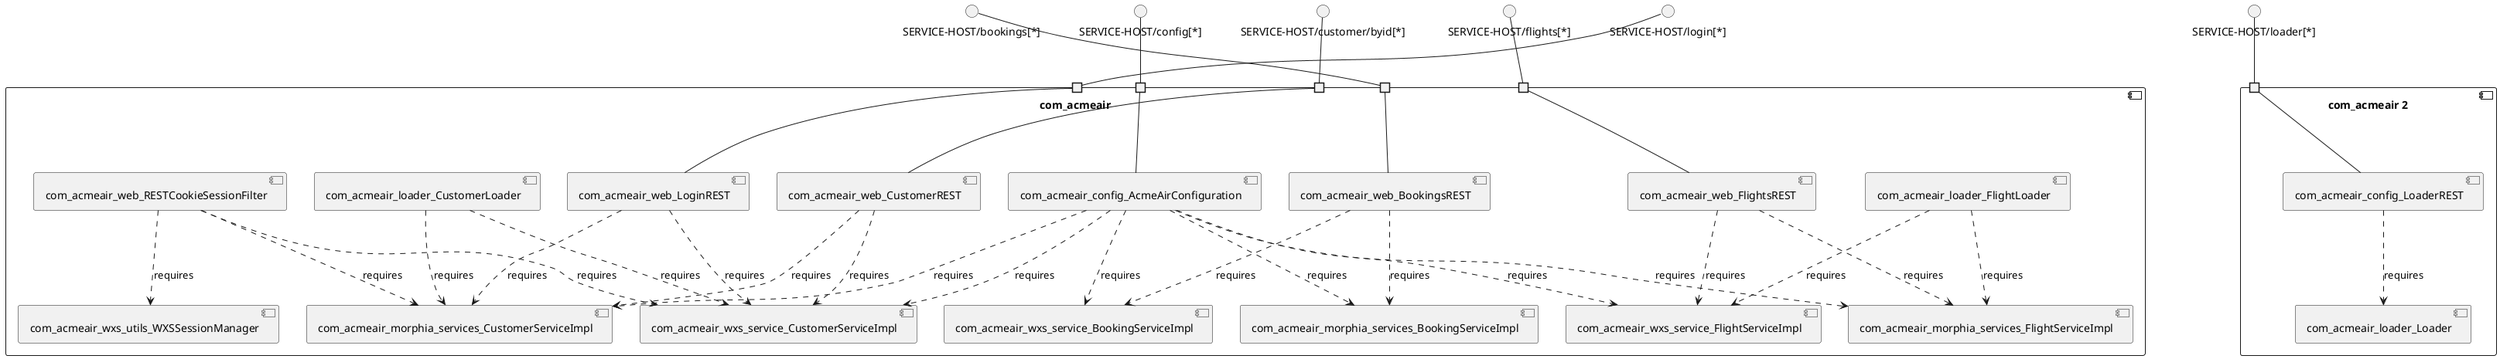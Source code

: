 @startuml
skinparam fixCircleLabelOverlapping true
skinparam componentStyle uml2
component "com_acmeair\n\n\n\n\n\n" {
[com_acmeair_morphia_services_FlightServiceImpl]
[com_acmeair_wxs_utils_WXSSessionManager]
[com_acmeair_web_LoginREST]
[com_acmeair_loader_FlightLoader]
[com_acmeair_wxs_service_FlightServiceImpl]
[com_acmeair_web_CustomerREST]
[com_acmeair_web_BookingsREST]
[com_acmeair_web_FlightsREST]
[com_acmeair_morphia_services_BookingServiceImpl]
[com_acmeair_wxs_service_BookingServiceImpl]
[com_acmeair_loader_CustomerLoader]
[com_acmeair_morphia_services_CustomerServiceImpl]
[com_acmeair_config_AcmeAirConfiguration]
[com_acmeair_wxs_service_CustomerServiceImpl]
[com_acmeair_web_RESTCookieSessionFilter]
portin " " as com_acmeair_requires_SERVICE_HOST_login_
portin " " as com_acmeair_requires_SERVICE_HOST_config_
portin " " as com_acmeair_requires_SERVICE_HOST_customer_byid_
portin " " as com_acmeair_requires_SERVICE_HOST_bookings_
portin " " as com_acmeair_requires_SERVICE_HOST_flights_
[com_acmeair_web_FlightsREST]..>[com_acmeair_morphia_services_FlightServiceImpl] : requires
[com_acmeair_web_BookingsREST]..>[com_acmeair_morphia_services_BookingServiceImpl] : requires
[com_acmeair_loader_CustomerLoader]..>[com_acmeair_wxs_service_CustomerServiceImpl] : requires
[com_acmeair_web_LoginREST]..>[com_acmeair_morphia_services_CustomerServiceImpl] : requires
[com_acmeair_loader_CustomerLoader]..>[com_acmeair_morphia_services_CustomerServiceImpl] : requires
[com_acmeair_config_AcmeAirConfiguration]..>[com_acmeair_wxs_service_CustomerServiceImpl] : requires
[com_acmeair_web_FlightsREST]..>[com_acmeair_wxs_service_FlightServiceImpl] : requires
[com_acmeair_web_CustomerREST]..>[com_acmeair_morphia_services_CustomerServiceImpl] : requires
[com_acmeair_web_RESTCookieSessionFilter]..>[com_acmeair_wxs_service_CustomerServiceImpl] : requires
[com_acmeair_config_AcmeAirConfiguration]..>[com_acmeair_wxs_service_BookingServiceImpl] : requires
[com_acmeair_config_AcmeAirConfiguration]..>[com_acmeair_wxs_service_FlightServiceImpl] : requires
[com_acmeair_loader_FlightLoader]..>[com_acmeair_wxs_service_FlightServiceImpl] : requires
[com_acmeair_config_AcmeAirConfiguration]..>[com_acmeair_morphia_services_FlightServiceImpl] : requires
[com_acmeair_loader_FlightLoader]..>[com_acmeair_morphia_services_FlightServiceImpl] : requires
[com_acmeair_web_BookingsREST]..>[com_acmeair_wxs_service_BookingServiceImpl] : requires
[com_acmeair_config_AcmeAirConfiguration]..>[com_acmeair_morphia_services_BookingServiceImpl] : requires
[com_acmeair_web_RESTCookieSessionFilter]..>[com_acmeair_wxs_utils_WXSSessionManager] : requires
[com_acmeair_config_AcmeAirConfiguration]..>[com_acmeair_morphia_services_CustomerServiceImpl] : requires
[com_acmeair_web_RESTCookieSessionFilter]..>[com_acmeair_morphia_services_CustomerServiceImpl] : requires
[com_acmeair_web_CustomerREST]..>[com_acmeair_wxs_service_CustomerServiceImpl] : requires
[com_acmeair_web_LoginREST]..>[com_acmeair_wxs_service_CustomerServiceImpl] : requires
"com_acmeair_requires_SERVICE_HOST_login_"--[com_acmeair_web_LoginREST]
"com_acmeair_requires_SERVICE_HOST_bookings_"--[com_acmeair_web_BookingsREST]
"com_acmeair_requires_SERVICE_HOST_config_"--[com_acmeair_config_AcmeAirConfiguration]
"com_acmeair_requires_SERVICE_HOST_flights_"--[com_acmeair_web_FlightsREST]
"com_acmeair_requires_SERVICE_HOST_customer_byid_"--[com_acmeair_web_CustomerREST]
}
interface "SERVICE-HOST/bookings[*]" as interface.SERVICE_HOST_bookings_
interface.SERVICE_HOST_bookings_--"com_acmeair_requires_SERVICE_HOST_bookings_"
interface "SERVICE-HOST/config[*]" as interface.SERVICE_HOST_config_
interface.SERVICE_HOST_config_--"com_acmeair_requires_SERVICE_HOST_config_"
interface "SERVICE-HOST/customer/byid[*]" as interface.SERVICE_HOST_customer_byid_
interface.SERVICE_HOST_customer_byid_--"com_acmeair_requires_SERVICE_HOST_customer_byid_"
interface "SERVICE-HOST/flights[*]" as interface.SERVICE_HOST_flights_
interface.SERVICE_HOST_flights_--"com_acmeair_requires_SERVICE_HOST_flights_"
interface "SERVICE-HOST/login[*]" as interface.SERVICE_HOST_login_
interface.SERVICE_HOST_login_--"com_acmeair_requires_SERVICE_HOST_login_"
component "com_acmeair 2\n\n\n\n\n\n" {
[com_acmeair_config_LoaderREST]
[com_acmeair_loader_Loader]
portin " " as com_acmeair_2_requires_SERVICE_HOST_loader_
[com_acmeair_config_LoaderREST]..>[com_acmeair_loader_Loader] : requires
"com_acmeair_2_requires_SERVICE_HOST_loader_"--[com_acmeair_config_LoaderREST]
}
interface "SERVICE-HOST/loader[*]" as interface.SERVICE_HOST_loader_
interface.SERVICE_HOST_loader_--"com_acmeair_2_requires_SERVICE_HOST_loader_"

@enduml
